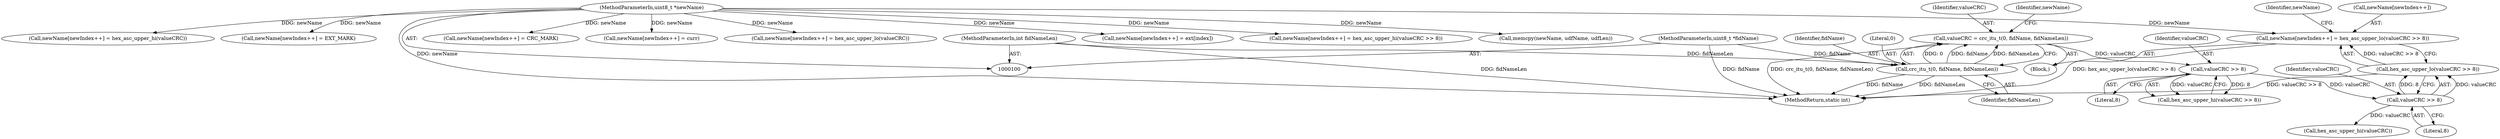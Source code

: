 digraph "0_linux_0e5cc9a40ada6046e6bc3bdfcd0c0d7e4b706b14_4@array" {
"1000405" [label="(Call,newName[newIndex++] = hex_asc_upper_lo(valueCRC >> 8))"];
"1000410" [label="(Call,hex_asc_upper_lo(valueCRC >> 8))"];
"1000411" [label="(Call,valueCRC >> 8)"];
"1000402" [label="(Call,valueCRC >> 8)"];
"1000390" [label="(Call,valueCRC = crc_itu_t(0, fidName, fidNameLen))"];
"1000392" [label="(Call,crc_itu_t(0, fidName, fidNameLen))"];
"1000104" [label="(MethodParameterIn,uint8_t *fidName)"];
"1000105" [label="(MethodParameterIn,int fidNameLen)"];
"1000101" [label="(MethodParameterIn,uint8_t *newName)"];
"1000394" [label="(Identifier,fidName)"];
"1000414" [label="(Call,newName[newIndex++] = hex_asc_upper_hi(valueCRC))"];
"1000392" [label="(Call,crc_itu_t(0, fidName, fidNameLen))"];
"1000456" [label="(MethodReturn,static int)"];
"1000419" [label="(Call,hex_asc_upper_hi(valueCRC))"];
"1000431" [label="(Call,newName[newIndex++] = EXT_MARK)"];
"1000412" [label="(Identifier,valueCRC)"];
"1000416" [label="(Identifier,newName)"];
"1000401" [label="(Call,hex_asc_upper_hi(valueCRC >> 8))"];
"1000384" [label="(Call,newName[newIndex++] = CRC_MARK)"];
"1000398" [label="(Identifier,newName)"];
"1000410" [label="(Call,hex_asc_upper_lo(valueCRC >> 8))"];
"1000404" [label="(Literal,8)"];
"1000411" [label="(Call,valueCRC >> 8)"];
"1000406" [label="(Call,newName[newIndex++])"];
"1000104" [label="(MethodParameterIn,uint8_t *fidName)"];
"1000254" [label="(Call,newName[newIndex++] = curr)"];
"1000413" [label="(Literal,8)"];
"1000421" [label="(Call,newName[newIndex++] = hex_asc_upper_lo(valueCRC))"];
"1000446" [label="(Call,newName[newIndex++] = ext[index])"];
"1000405" [label="(Call,newName[newIndex++] = hex_asc_upper_lo(valueCRC >> 8))"];
"1000105" [label="(MethodParameterIn,int fidNameLen)"];
"1000390" [label="(Call,valueCRC = crc_itu_t(0, fidName, fidNameLen))"];
"1000396" [label="(Call,newName[newIndex++] = hex_asc_upper_hi(valueCRC >> 8))"];
"1000403" [label="(Identifier,valueCRC)"];
"1000393" [label="(Literal,0)"];
"1000157" [label="(Call,memcpy(newName, udfName, udfLen))"];
"1000402" [label="(Call,valueCRC >> 8)"];
"1000101" [label="(MethodParameterIn,uint8_t *newName)"];
"1000391" [label="(Identifier,valueCRC)"];
"1000395" [label="(Identifier,fidNameLen)"];
"1000266" [label="(Block,)"];
"1000405" -> "1000266"  [label="AST: "];
"1000405" -> "1000410"  [label="CFG: "];
"1000406" -> "1000405"  [label="AST: "];
"1000410" -> "1000405"  [label="AST: "];
"1000416" -> "1000405"  [label="CFG: "];
"1000405" -> "1000456"  [label="DDG: hex_asc_upper_lo(valueCRC >> 8)"];
"1000410" -> "1000405"  [label="DDG: valueCRC >> 8"];
"1000101" -> "1000405"  [label="DDG: newName"];
"1000410" -> "1000411"  [label="CFG: "];
"1000411" -> "1000410"  [label="AST: "];
"1000410" -> "1000456"  [label="DDG: valueCRC >> 8"];
"1000411" -> "1000410"  [label="DDG: valueCRC"];
"1000411" -> "1000410"  [label="DDG: 8"];
"1000411" -> "1000413"  [label="CFG: "];
"1000412" -> "1000411"  [label="AST: "];
"1000413" -> "1000411"  [label="AST: "];
"1000402" -> "1000411"  [label="DDG: valueCRC"];
"1000411" -> "1000419"  [label="DDG: valueCRC"];
"1000402" -> "1000401"  [label="AST: "];
"1000402" -> "1000404"  [label="CFG: "];
"1000403" -> "1000402"  [label="AST: "];
"1000404" -> "1000402"  [label="AST: "];
"1000401" -> "1000402"  [label="CFG: "];
"1000402" -> "1000401"  [label="DDG: valueCRC"];
"1000402" -> "1000401"  [label="DDG: 8"];
"1000390" -> "1000402"  [label="DDG: valueCRC"];
"1000390" -> "1000266"  [label="AST: "];
"1000390" -> "1000392"  [label="CFG: "];
"1000391" -> "1000390"  [label="AST: "];
"1000392" -> "1000390"  [label="AST: "];
"1000398" -> "1000390"  [label="CFG: "];
"1000390" -> "1000456"  [label="DDG: crc_itu_t(0, fidName, fidNameLen)"];
"1000392" -> "1000390"  [label="DDG: 0"];
"1000392" -> "1000390"  [label="DDG: fidName"];
"1000392" -> "1000390"  [label="DDG: fidNameLen"];
"1000392" -> "1000395"  [label="CFG: "];
"1000393" -> "1000392"  [label="AST: "];
"1000394" -> "1000392"  [label="AST: "];
"1000395" -> "1000392"  [label="AST: "];
"1000392" -> "1000456"  [label="DDG: fidName"];
"1000392" -> "1000456"  [label="DDG: fidNameLen"];
"1000104" -> "1000392"  [label="DDG: fidName"];
"1000105" -> "1000392"  [label="DDG: fidNameLen"];
"1000104" -> "1000100"  [label="AST: "];
"1000104" -> "1000456"  [label="DDG: fidName"];
"1000105" -> "1000100"  [label="AST: "];
"1000105" -> "1000456"  [label="DDG: fidNameLen"];
"1000101" -> "1000100"  [label="AST: "];
"1000101" -> "1000456"  [label="DDG: newName"];
"1000101" -> "1000157"  [label="DDG: newName"];
"1000101" -> "1000254"  [label="DDG: newName"];
"1000101" -> "1000384"  [label="DDG: newName"];
"1000101" -> "1000396"  [label="DDG: newName"];
"1000101" -> "1000414"  [label="DDG: newName"];
"1000101" -> "1000421"  [label="DDG: newName"];
"1000101" -> "1000431"  [label="DDG: newName"];
"1000101" -> "1000446"  [label="DDG: newName"];
}
